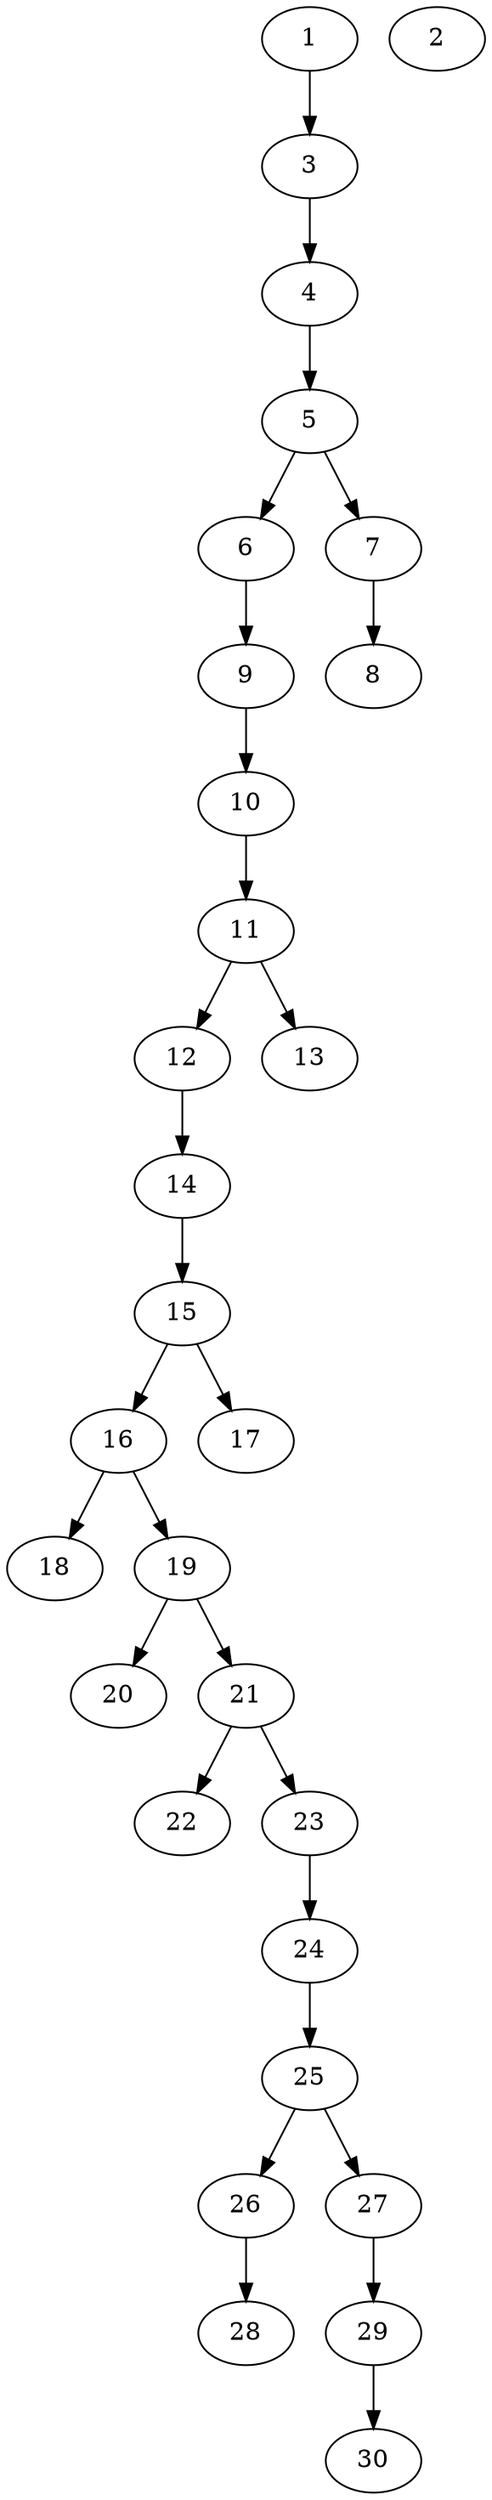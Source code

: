// DAG automatically generated by daggen at Thu Oct  3 14:04:19 2019
// ./daggen --dot -n 30 --ccr 0.5 --fat 0.3 --regular 0.7 --density 0.5 --mindata 5242880 --maxdata 52428800 
digraph G {
  1 [size="66111488", alpha="0.17", expect_size="33055744"] 
  1 -> 3 [size ="33055744"]
  2 [size="31311872", alpha="0.16", expect_size="15655936"] 
  3 [size="83355648", alpha="0.13", expect_size="41677824"] 
  3 -> 4 [size ="41677824"]
  4 [size="92876800", alpha="0.07", expect_size="46438400"] 
  4 -> 5 [size ="46438400"]
  5 [size="95178752", alpha="0.07", expect_size="47589376"] 
  5 -> 6 [size ="47589376"]
  5 -> 7 [size ="47589376"]
  6 [size="63948800", alpha="0.09", expect_size="31974400"] 
  6 -> 9 [size ="31974400"]
  7 [size="95942656", alpha="0.09", expect_size="47971328"] 
  7 -> 8 [size ="47971328"]
  8 [size="11921408", alpha="0.03", expect_size="5960704"] 
  9 [size="102342656", alpha="0.11", expect_size="51171328"] 
  9 -> 10 [size ="51171328"]
  10 [size="45461504", alpha="0.03", expect_size="22730752"] 
  10 -> 11 [size ="22730752"]
  11 [size="12673024", alpha="0.15", expect_size="6336512"] 
  11 -> 12 [size ="6336512"]
  11 -> 13 [size ="6336512"]
  12 [size="92018688", alpha="0.01", expect_size="46009344"] 
  12 -> 14 [size ="46009344"]
  13 [size="72175616", alpha="0.02", expect_size="36087808"] 
  14 [size="38479872", alpha="0.06", expect_size="19239936"] 
  14 -> 15 [size ="19239936"]
  15 [size="71102464", alpha="0.14", expect_size="35551232"] 
  15 -> 16 [size ="35551232"]
  15 -> 17 [size ="35551232"]
  16 [size="11900928", alpha="0.14", expect_size="5950464"] 
  16 -> 18 [size ="5950464"]
  16 -> 19 [size ="5950464"]
  17 [size="55154688", alpha="0.05", expect_size="27577344"] 
  18 [size="98433024", alpha="0.07", expect_size="49216512"] 
  19 [size="16263168", alpha="0.03", expect_size="8131584"] 
  19 -> 20 [size ="8131584"]
  19 -> 21 [size ="8131584"]
  20 [size="70111232", alpha="0.11", expect_size="35055616"] 
  21 [size="84637696", alpha="0.11", expect_size="42318848"] 
  21 -> 22 [size ="42318848"]
  21 -> 23 [size ="42318848"]
  22 [size="59998208", alpha="0.16", expect_size="29999104"] 
  23 [size="64626688", alpha="0.16", expect_size="32313344"] 
  23 -> 24 [size ="32313344"]
  24 [size="73449472", alpha="0.14", expect_size="36724736"] 
  24 -> 25 [size ="36724736"]
  25 [size="102051840", alpha="0.09", expect_size="51025920"] 
  25 -> 26 [size ="51025920"]
  25 -> 27 [size ="51025920"]
  26 [size="73021440", alpha="0.16", expect_size="36510720"] 
  26 -> 28 [size ="36510720"]
  27 [size="43751424", alpha="0.01", expect_size="21875712"] 
  27 -> 29 [size ="21875712"]
  28 [size="68249600", alpha="0.06", expect_size="34124800"] 
  29 [size="102404096", alpha="0.10", expect_size="51202048"] 
  29 -> 30 [size ="51202048"]
  30 [size="21395456", alpha="0.03", expect_size="10697728"] 
}
